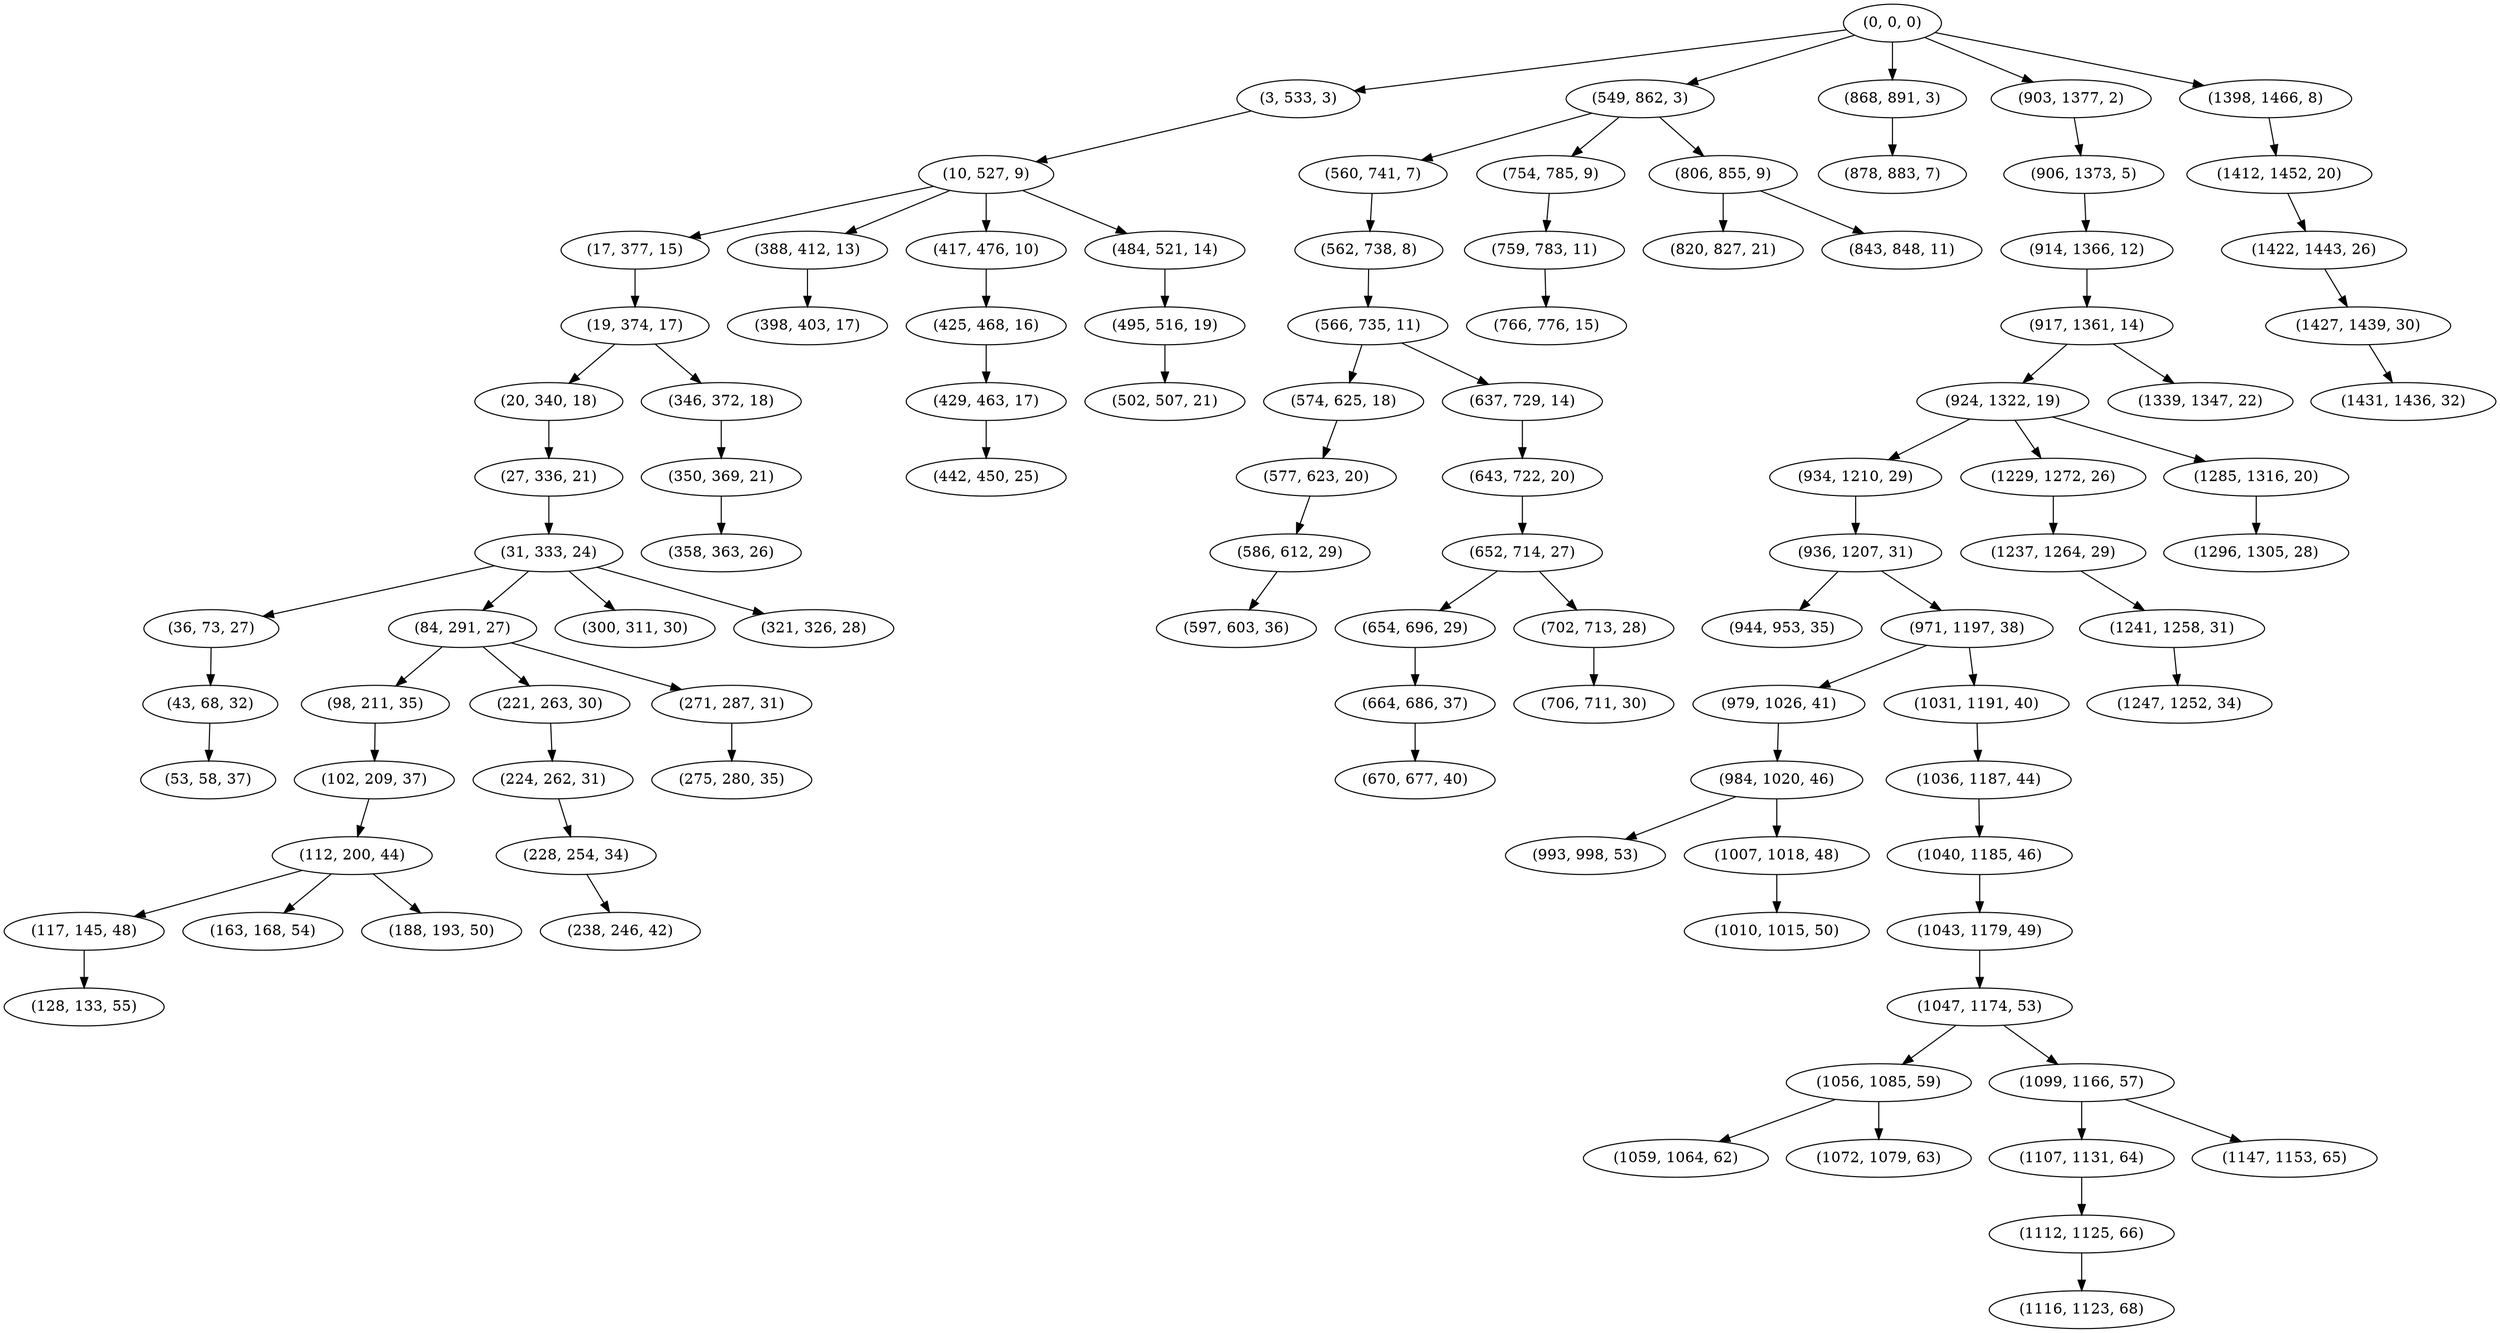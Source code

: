 digraph tree {
    "(0, 0, 0)";
    "(3, 533, 3)";
    "(10, 527, 9)";
    "(17, 377, 15)";
    "(19, 374, 17)";
    "(20, 340, 18)";
    "(27, 336, 21)";
    "(31, 333, 24)";
    "(36, 73, 27)";
    "(43, 68, 32)";
    "(53, 58, 37)";
    "(84, 291, 27)";
    "(98, 211, 35)";
    "(102, 209, 37)";
    "(112, 200, 44)";
    "(117, 145, 48)";
    "(128, 133, 55)";
    "(163, 168, 54)";
    "(188, 193, 50)";
    "(221, 263, 30)";
    "(224, 262, 31)";
    "(228, 254, 34)";
    "(238, 246, 42)";
    "(271, 287, 31)";
    "(275, 280, 35)";
    "(300, 311, 30)";
    "(321, 326, 28)";
    "(346, 372, 18)";
    "(350, 369, 21)";
    "(358, 363, 26)";
    "(388, 412, 13)";
    "(398, 403, 17)";
    "(417, 476, 10)";
    "(425, 468, 16)";
    "(429, 463, 17)";
    "(442, 450, 25)";
    "(484, 521, 14)";
    "(495, 516, 19)";
    "(502, 507, 21)";
    "(549, 862, 3)";
    "(560, 741, 7)";
    "(562, 738, 8)";
    "(566, 735, 11)";
    "(574, 625, 18)";
    "(577, 623, 20)";
    "(586, 612, 29)";
    "(597, 603, 36)";
    "(637, 729, 14)";
    "(643, 722, 20)";
    "(652, 714, 27)";
    "(654, 696, 29)";
    "(664, 686, 37)";
    "(670, 677, 40)";
    "(702, 713, 28)";
    "(706, 711, 30)";
    "(754, 785, 9)";
    "(759, 783, 11)";
    "(766, 776, 15)";
    "(806, 855, 9)";
    "(820, 827, 21)";
    "(843, 848, 11)";
    "(868, 891, 3)";
    "(878, 883, 7)";
    "(903, 1377, 2)";
    "(906, 1373, 5)";
    "(914, 1366, 12)";
    "(917, 1361, 14)";
    "(924, 1322, 19)";
    "(934, 1210, 29)";
    "(936, 1207, 31)";
    "(944, 953, 35)";
    "(971, 1197, 38)";
    "(979, 1026, 41)";
    "(984, 1020, 46)";
    "(993, 998, 53)";
    "(1007, 1018, 48)";
    "(1010, 1015, 50)";
    "(1031, 1191, 40)";
    "(1036, 1187, 44)";
    "(1040, 1185, 46)";
    "(1043, 1179, 49)";
    "(1047, 1174, 53)";
    "(1056, 1085, 59)";
    "(1059, 1064, 62)";
    "(1072, 1079, 63)";
    "(1099, 1166, 57)";
    "(1107, 1131, 64)";
    "(1112, 1125, 66)";
    "(1116, 1123, 68)";
    "(1147, 1153, 65)";
    "(1229, 1272, 26)";
    "(1237, 1264, 29)";
    "(1241, 1258, 31)";
    "(1247, 1252, 34)";
    "(1285, 1316, 20)";
    "(1296, 1305, 28)";
    "(1339, 1347, 22)";
    "(1398, 1466, 8)";
    "(1412, 1452, 20)";
    "(1422, 1443, 26)";
    "(1427, 1439, 30)";
    "(1431, 1436, 32)";
    "(0, 0, 0)" -> "(3, 533, 3)";
    "(0, 0, 0)" -> "(549, 862, 3)";
    "(0, 0, 0)" -> "(868, 891, 3)";
    "(0, 0, 0)" -> "(903, 1377, 2)";
    "(0, 0, 0)" -> "(1398, 1466, 8)";
    "(3, 533, 3)" -> "(10, 527, 9)";
    "(10, 527, 9)" -> "(17, 377, 15)";
    "(10, 527, 9)" -> "(388, 412, 13)";
    "(10, 527, 9)" -> "(417, 476, 10)";
    "(10, 527, 9)" -> "(484, 521, 14)";
    "(17, 377, 15)" -> "(19, 374, 17)";
    "(19, 374, 17)" -> "(20, 340, 18)";
    "(19, 374, 17)" -> "(346, 372, 18)";
    "(20, 340, 18)" -> "(27, 336, 21)";
    "(27, 336, 21)" -> "(31, 333, 24)";
    "(31, 333, 24)" -> "(36, 73, 27)";
    "(31, 333, 24)" -> "(84, 291, 27)";
    "(31, 333, 24)" -> "(300, 311, 30)";
    "(31, 333, 24)" -> "(321, 326, 28)";
    "(36, 73, 27)" -> "(43, 68, 32)";
    "(43, 68, 32)" -> "(53, 58, 37)";
    "(84, 291, 27)" -> "(98, 211, 35)";
    "(84, 291, 27)" -> "(221, 263, 30)";
    "(84, 291, 27)" -> "(271, 287, 31)";
    "(98, 211, 35)" -> "(102, 209, 37)";
    "(102, 209, 37)" -> "(112, 200, 44)";
    "(112, 200, 44)" -> "(117, 145, 48)";
    "(112, 200, 44)" -> "(163, 168, 54)";
    "(112, 200, 44)" -> "(188, 193, 50)";
    "(117, 145, 48)" -> "(128, 133, 55)";
    "(221, 263, 30)" -> "(224, 262, 31)";
    "(224, 262, 31)" -> "(228, 254, 34)";
    "(228, 254, 34)" -> "(238, 246, 42)";
    "(271, 287, 31)" -> "(275, 280, 35)";
    "(346, 372, 18)" -> "(350, 369, 21)";
    "(350, 369, 21)" -> "(358, 363, 26)";
    "(388, 412, 13)" -> "(398, 403, 17)";
    "(417, 476, 10)" -> "(425, 468, 16)";
    "(425, 468, 16)" -> "(429, 463, 17)";
    "(429, 463, 17)" -> "(442, 450, 25)";
    "(484, 521, 14)" -> "(495, 516, 19)";
    "(495, 516, 19)" -> "(502, 507, 21)";
    "(549, 862, 3)" -> "(560, 741, 7)";
    "(549, 862, 3)" -> "(754, 785, 9)";
    "(549, 862, 3)" -> "(806, 855, 9)";
    "(560, 741, 7)" -> "(562, 738, 8)";
    "(562, 738, 8)" -> "(566, 735, 11)";
    "(566, 735, 11)" -> "(574, 625, 18)";
    "(566, 735, 11)" -> "(637, 729, 14)";
    "(574, 625, 18)" -> "(577, 623, 20)";
    "(577, 623, 20)" -> "(586, 612, 29)";
    "(586, 612, 29)" -> "(597, 603, 36)";
    "(637, 729, 14)" -> "(643, 722, 20)";
    "(643, 722, 20)" -> "(652, 714, 27)";
    "(652, 714, 27)" -> "(654, 696, 29)";
    "(652, 714, 27)" -> "(702, 713, 28)";
    "(654, 696, 29)" -> "(664, 686, 37)";
    "(664, 686, 37)" -> "(670, 677, 40)";
    "(702, 713, 28)" -> "(706, 711, 30)";
    "(754, 785, 9)" -> "(759, 783, 11)";
    "(759, 783, 11)" -> "(766, 776, 15)";
    "(806, 855, 9)" -> "(820, 827, 21)";
    "(806, 855, 9)" -> "(843, 848, 11)";
    "(868, 891, 3)" -> "(878, 883, 7)";
    "(903, 1377, 2)" -> "(906, 1373, 5)";
    "(906, 1373, 5)" -> "(914, 1366, 12)";
    "(914, 1366, 12)" -> "(917, 1361, 14)";
    "(917, 1361, 14)" -> "(924, 1322, 19)";
    "(917, 1361, 14)" -> "(1339, 1347, 22)";
    "(924, 1322, 19)" -> "(934, 1210, 29)";
    "(924, 1322, 19)" -> "(1229, 1272, 26)";
    "(924, 1322, 19)" -> "(1285, 1316, 20)";
    "(934, 1210, 29)" -> "(936, 1207, 31)";
    "(936, 1207, 31)" -> "(944, 953, 35)";
    "(936, 1207, 31)" -> "(971, 1197, 38)";
    "(971, 1197, 38)" -> "(979, 1026, 41)";
    "(971, 1197, 38)" -> "(1031, 1191, 40)";
    "(979, 1026, 41)" -> "(984, 1020, 46)";
    "(984, 1020, 46)" -> "(993, 998, 53)";
    "(984, 1020, 46)" -> "(1007, 1018, 48)";
    "(1007, 1018, 48)" -> "(1010, 1015, 50)";
    "(1031, 1191, 40)" -> "(1036, 1187, 44)";
    "(1036, 1187, 44)" -> "(1040, 1185, 46)";
    "(1040, 1185, 46)" -> "(1043, 1179, 49)";
    "(1043, 1179, 49)" -> "(1047, 1174, 53)";
    "(1047, 1174, 53)" -> "(1056, 1085, 59)";
    "(1047, 1174, 53)" -> "(1099, 1166, 57)";
    "(1056, 1085, 59)" -> "(1059, 1064, 62)";
    "(1056, 1085, 59)" -> "(1072, 1079, 63)";
    "(1099, 1166, 57)" -> "(1107, 1131, 64)";
    "(1099, 1166, 57)" -> "(1147, 1153, 65)";
    "(1107, 1131, 64)" -> "(1112, 1125, 66)";
    "(1112, 1125, 66)" -> "(1116, 1123, 68)";
    "(1229, 1272, 26)" -> "(1237, 1264, 29)";
    "(1237, 1264, 29)" -> "(1241, 1258, 31)";
    "(1241, 1258, 31)" -> "(1247, 1252, 34)";
    "(1285, 1316, 20)" -> "(1296, 1305, 28)";
    "(1398, 1466, 8)" -> "(1412, 1452, 20)";
    "(1412, 1452, 20)" -> "(1422, 1443, 26)";
    "(1422, 1443, 26)" -> "(1427, 1439, 30)";
    "(1427, 1439, 30)" -> "(1431, 1436, 32)";
}
